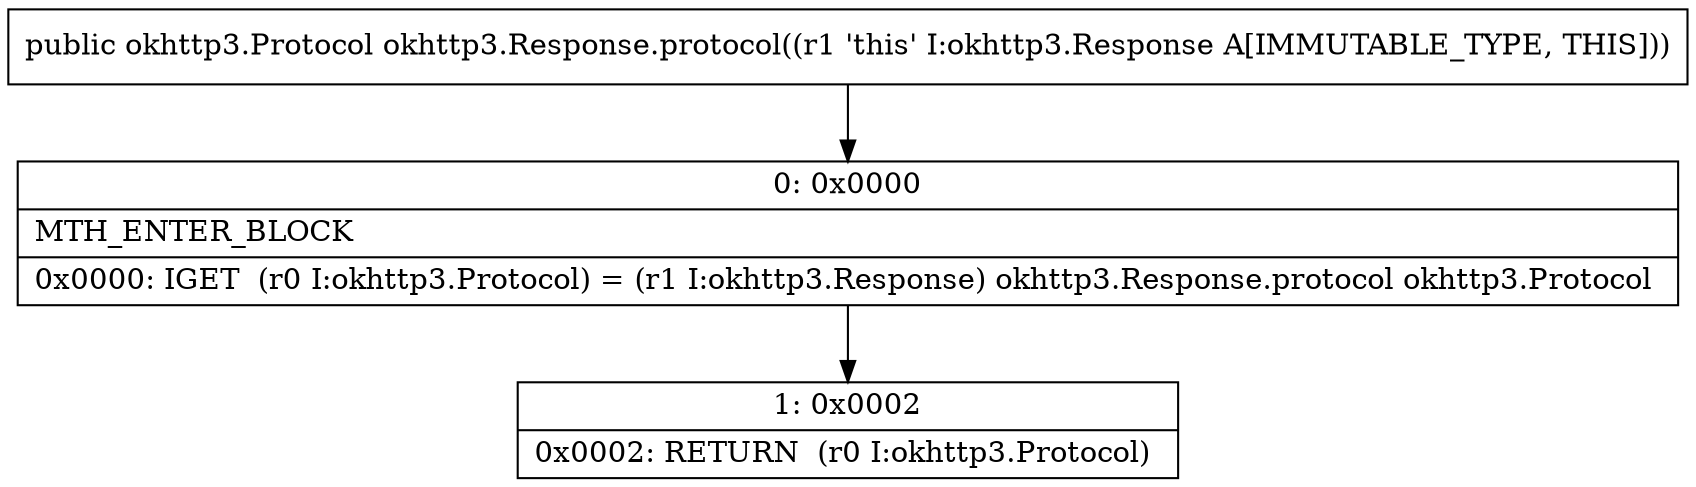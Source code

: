 digraph "CFG forokhttp3.Response.protocol()Lokhttp3\/Protocol;" {
Node_0 [shape=record,label="{0\:\ 0x0000|MTH_ENTER_BLOCK\l|0x0000: IGET  (r0 I:okhttp3.Protocol) = (r1 I:okhttp3.Response) okhttp3.Response.protocol okhttp3.Protocol \l}"];
Node_1 [shape=record,label="{1\:\ 0x0002|0x0002: RETURN  (r0 I:okhttp3.Protocol) \l}"];
MethodNode[shape=record,label="{public okhttp3.Protocol okhttp3.Response.protocol((r1 'this' I:okhttp3.Response A[IMMUTABLE_TYPE, THIS])) }"];
MethodNode -> Node_0;
Node_0 -> Node_1;
}

